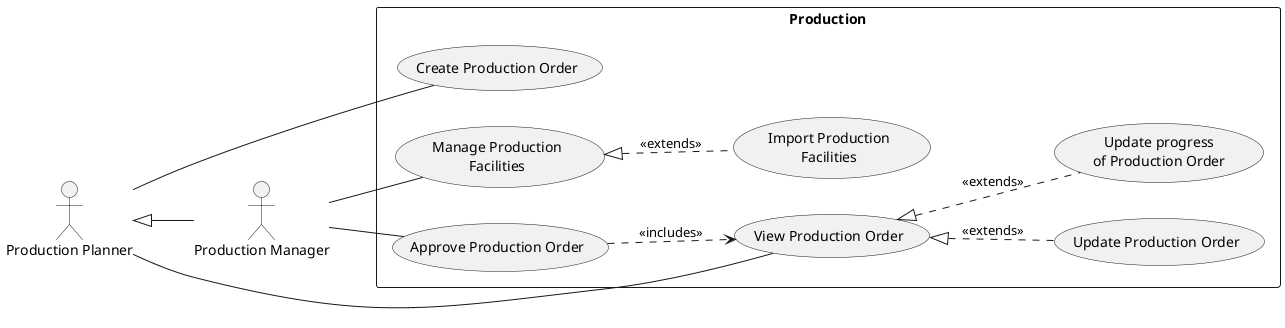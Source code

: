 @startuml production
left to right direction

:Production Planner: as pp
:Production Manager: as pm
pp <|-- pm

rectangle Production {
  pp -- (View Production Order)
  pp -- (Create Production Order)
  (View Production Order) <|.. (Update Production Order) : <<extends>>
  (View Production Order) <|.. (Update progress\nof Production Order) : <<extends>>

  pm -- (Approve Production Order)
  (Approve Production Order) ..> (View Production Order) : <<includes>>

  pm -- (Manage Production\nFacilities)
  (Manage Production\nFacilities) <|.. (Import Production\nFacilities) : <<extends>>
}
@enduml